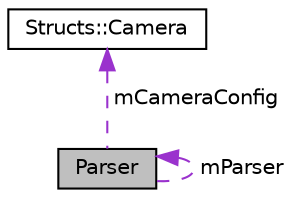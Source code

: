 digraph "Parser"
{
 // LATEX_PDF_SIZE
  edge [fontname="Helvetica",fontsize="10",labelfontname="Helvetica",labelfontsize="10"];
  node [fontname="Helvetica",fontsize="10",shape=record];
  Node1 [label="Parser",height=0.2,width=0.4,color="black", fillcolor="grey75", style="filled", fontcolor="black",tooltip=" "];
  Node2 -> Node1 [dir="back",color="darkorchid3",fontsize="10",style="dashed",label=" mCameraConfig" ];
  Node2 [label="Structs::Camera",height=0.2,width=0.4,color="black", fillcolor="white", style="filled",URL="$structStructs_1_1Camera.html",tooltip=" "];
  Node1 -> Node1 [dir="back",color="darkorchid3",fontsize="10",style="dashed",label=" mParser" ];
}
